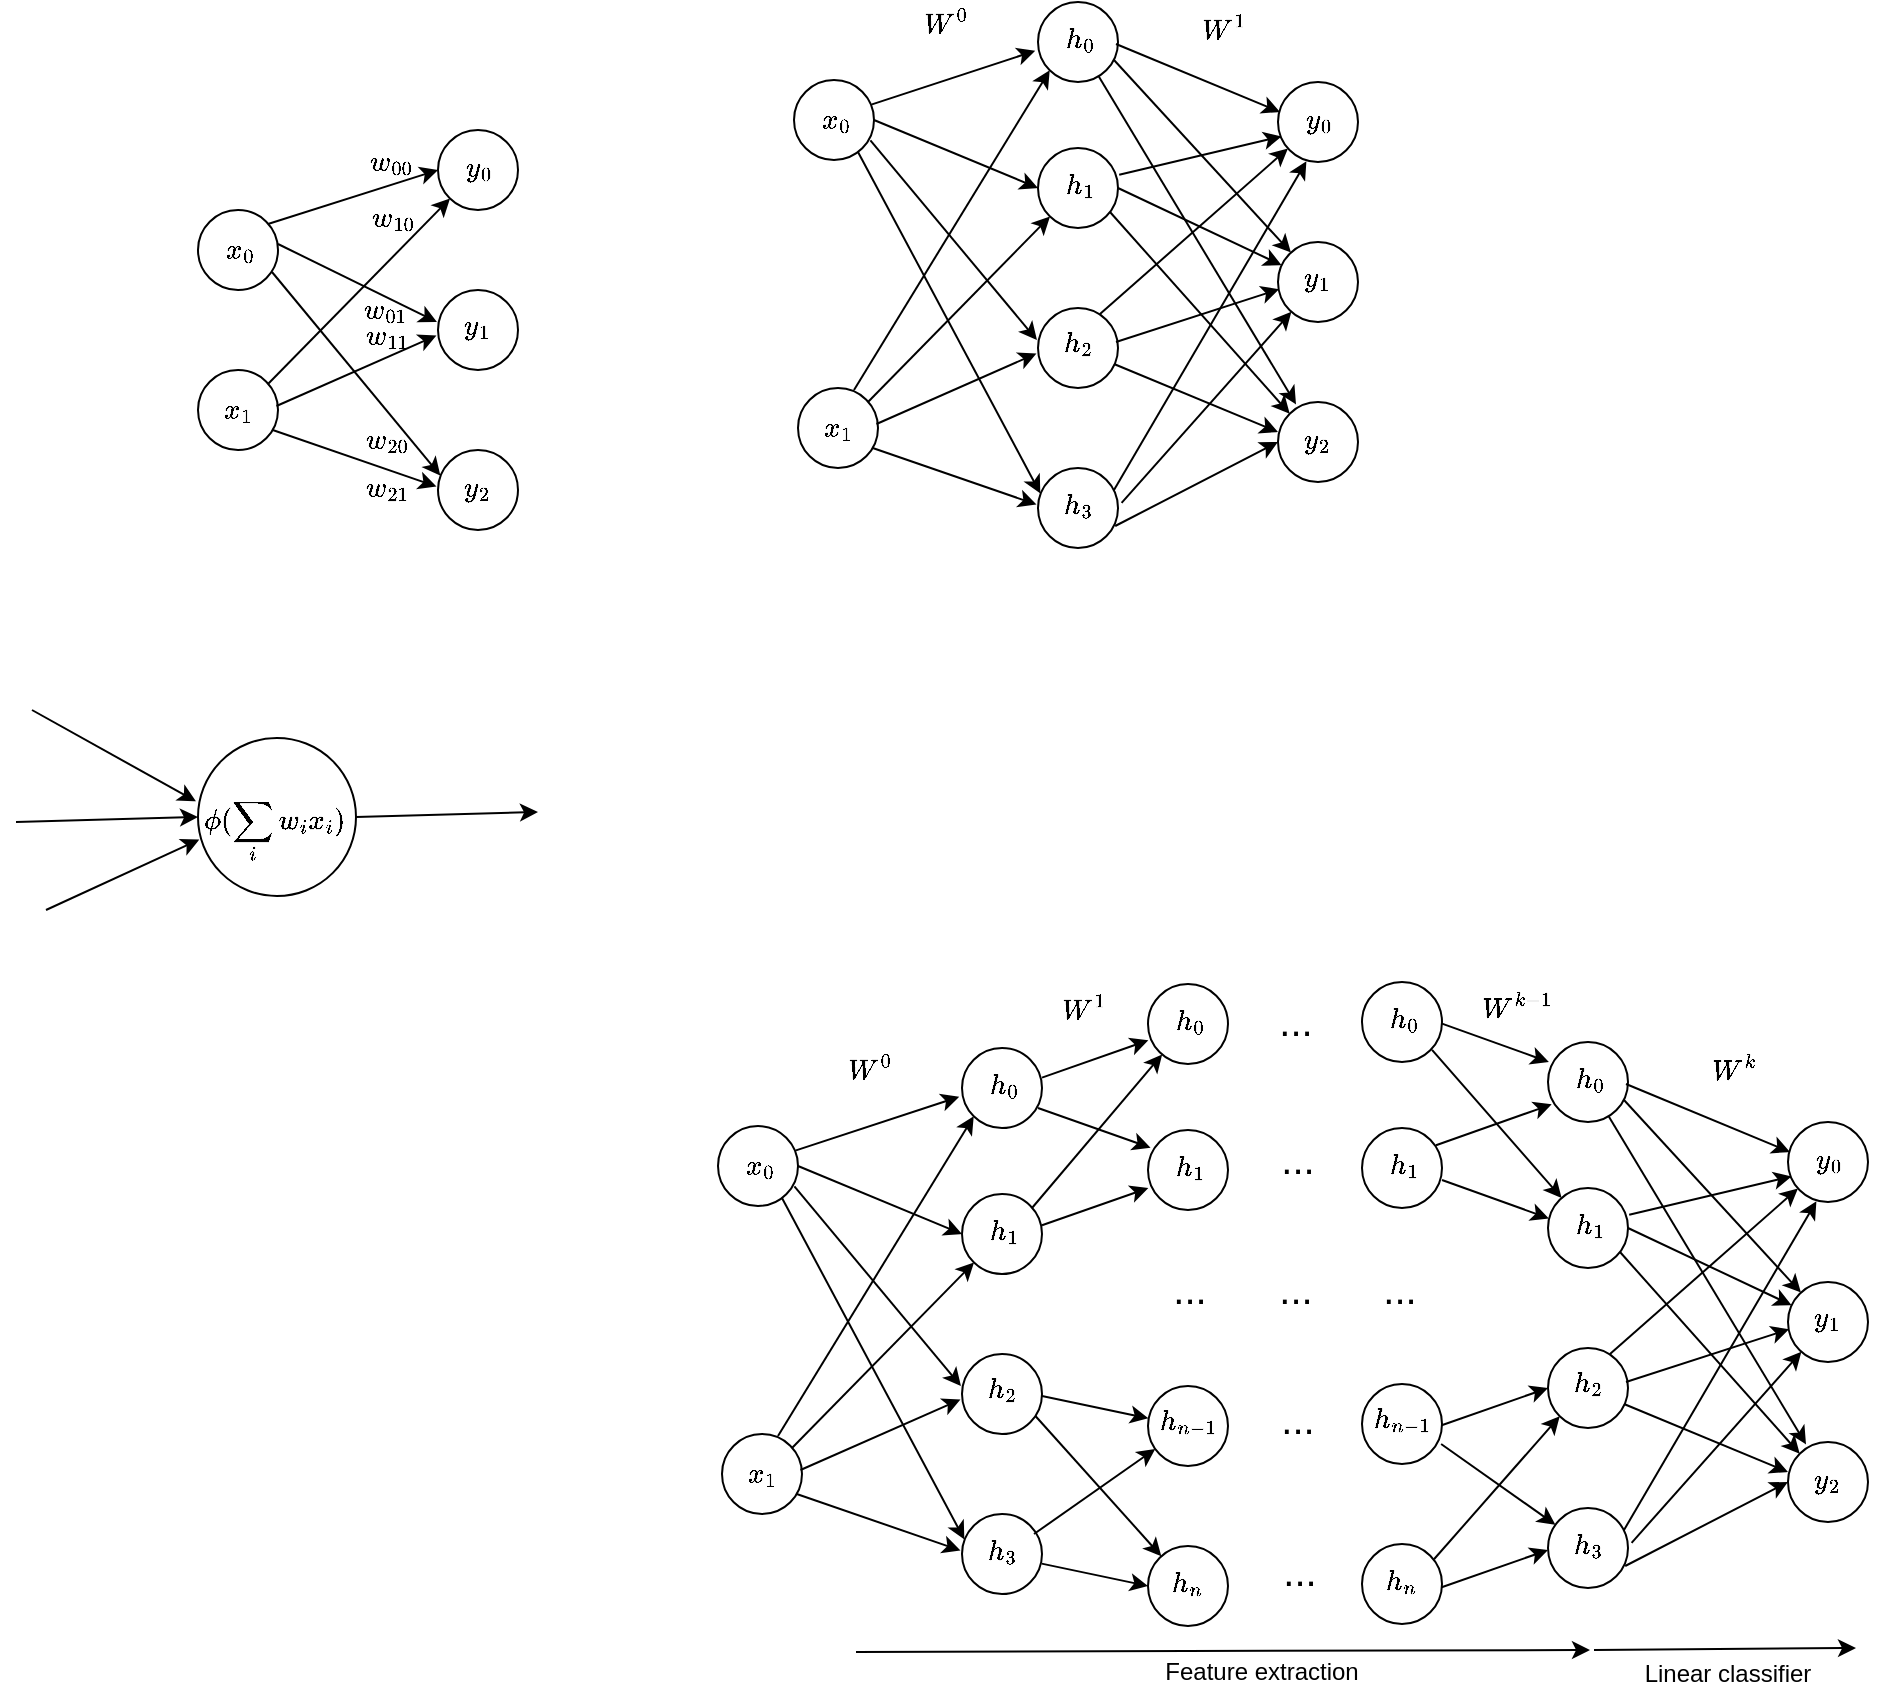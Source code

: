 <mxfile version="14.5.1" type="device"><diagram id="az4XiCcoXMeAiOpBHmAV" name="Page-1"><mxGraphModel dx="1178" dy="672" grid="1" gridSize="1" guides="1" tooltips="1" connect="1" arrows="1" fold="1" page="1" pageScale="1" pageWidth="1169" pageHeight="827" math="1" shadow="0"><root><mxCell id="0"/><mxCell id="1" parent="0"/><mxCell id="IQsFEQysTFk4wJhMb4tK-2" value="" style="ellipse;whiteSpace=wrap;html=1;aspect=fixed;fillColor=none;" vertex="1" parent="1"><mxGeometry x="280" y="320" width="40" height="40" as="geometry"/></mxCell><mxCell id="IQsFEQysTFk4wJhMb4tK-3" value="" style="ellipse;whiteSpace=wrap;html=1;aspect=fixed;fillColor=none;" vertex="1" parent="1"><mxGeometry x="280" y="240" width="40" height="40" as="geometry"/></mxCell><mxCell id="IQsFEQysTFk4wJhMb4tK-4" value="" style="ellipse;whiteSpace=wrap;html=1;aspect=fixed;fillColor=none;" vertex="1" parent="1"><mxGeometry x="400" y="280" width="40" height="40" as="geometry"/></mxCell><mxCell id="IQsFEQysTFk4wJhMb4tK-5" value="" style="ellipse;whiteSpace=wrap;html=1;aspect=fixed;fillColor=none;" vertex="1" parent="1"><mxGeometry x="400" y="200" width="40" height="40" as="geometry"/></mxCell><mxCell id="IQsFEQysTFk4wJhMb4tK-6" value="" style="ellipse;whiteSpace=wrap;html=1;aspect=fixed;fillColor=none;" vertex="1" parent="1"><mxGeometry x="400" y="360" width="40" height="40" as="geometry"/></mxCell><mxCell id="IQsFEQysTFk4wJhMb4tK-7" value="" style="endArrow=classic;html=1;" edge="1" parent="1" target="IQsFEQysTFk4wJhMb4tK-5"><mxGeometry x="315" y="327" width="50" height="50" as="geometry"><mxPoint x="315" y="327" as="sourcePoint"/><mxPoint x="365" y="277" as="targetPoint"/></mxGeometry></mxCell><mxCell id="IQsFEQysTFk4wJhMb4tK-8" value="" style="endArrow=classic;html=1;entryX=-0.019;entryY=0.568;entryDx=0;entryDy=0;entryPerimeter=0;exitX=0.981;exitY=0.45;exitDx=0;exitDy=0;exitPerimeter=0;" edge="1" parent="1" source="IQsFEQysTFk4wJhMb4tK-2" target="IQsFEQysTFk4wJhMb4tK-4"><mxGeometry x="315" y="327" width="50" height="50" as="geometry"><mxPoint x="321" y="338" as="sourcePoint"/><mxPoint x="370" y="286" as="targetPoint"/></mxGeometry></mxCell><mxCell id="IQsFEQysTFk4wJhMb4tK-10" value="" style="endArrow=classic;html=1;entryX=-0.019;entryY=0.457;entryDx=0;entryDy=0;entryPerimeter=0;" edge="1" parent="1" target="IQsFEQysTFk4wJhMb4tK-6"><mxGeometry x="315" y="327" width="50" height="50" as="geometry"><mxPoint x="317" y="349.84" as="sourcePoint"/><mxPoint x="395.68" y="316.0" as="targetPoint"/></mxGeometry></mxCell><mxCell id="IQsFEQysTFk4wJhMb4tK-16" value="" style="endArrow=classic;html=1;entryX=0.029;entryY=0.318;entryDx=0;entryDy=0;entryPerimeter=0;" edge="1" parent="1" target="IQsFEQysTFk4wJhMb4tK-6"><mxGeometry x="315" y="248.16" width="50" height="50" as="geometry"><mxPoint x="317" y="271.0" as="sourcePoint"/><mxPoint x="399" y="299.16" as="targetPoint"/></mxGeometry></mxCell><mxCell id="IQsFEQysTFk4wJhMb4tK-17" value="" style="endArrow=classic;html=1;entryX=-0.013;entryY=0.401;entryDx=0;entryDy=0;entryPerimeter=0;" edge="1" parent="1" target="IQsFEQysTFk4wJhMb4tK-4"><mxGeometry x="318" y="234.16" width="50" height="50" as="geometry"><mxPoint x="320" y="257.0" as="sourcePoint"/><mxPoint x="402" y="285.16" as="targetPoint"/></mxGeometry></mxCell><mxCell id="IQsFEQysTFk4wJhMb4tK-18" value="" style="endArrow=classic;html=1;entryX=0;entryY=0.5;entryDx=0;entryDy=0;" edge="1" parent="1" target="IQsFEQysTFk4wJhMb4tK-5"><mxGeometry x="313" y="224.16" width="50" height="50" as="geometry"><mxPoint x="315" y="247.0" as="sourcePoint"/><mxPoint x="397" y="275.16" as="targetPoint"/></mxGeometry></mxCell><mxCell id="IQsFEQysTFk4wJhMb4tK-22" value="$$w_{01}$$" style="text;html=1;strokeColor=none;fillColor=none;align=center;verticalAlign=middle;whiteSpace=wrap;rounded=0;" vertex="1" parent="1"><mxGeometry x="364" y="284" width="20" height="11" as="geometry"/></mxCell><mxCell id="IQsFEQysTFk4wJhMb4tK-23" value="$$w_{00}$$" style="text;html=1;strokeColor=none;fillColor=none;align=center;verticalAlign=middle;whiteSpace=wrap;rounded=0;" vertex="1" parent="1"><mxGeometry x="367" y="210" width="20" height="11" as="geometry"/></mxCell><mxCell id="IQsFEQysTFk4wJhMb4tK-24" value="$$w_{10}$$" style="text;html=1;strokeColor=none;fillColor=none;align=center;verticalAlign=middle;whiteSpace=wrap;rounded=0;" vertex="1" parent="1"><mxGeometry x="368" y="238" width="20" height="11" as="geometry"/></mxCell><mxCell id="IQsFEQysTFk4wJhMb4tK-25" value="$$w_{11}$$" style="text;html=1;strokeColor=none;fillColor=none;align=center;verticalAlign=middle;whiteSpace=wrap;rounded=0;" vertex="1" parent="1"><mxGeometry x="365" y="297" width="20" height="11" as="geometry"/></mxCell><mxCell id="IQsFEQysTFk4wJhMb4tK-26" value="$$w_{21}$$" style="text;html=1;strokeColor=none;fillColor=none;align=center;verticalAlign=middle;whiteSpace=wrap;rounded=0;" vertex="1" parent="1"><mxGeometry x="365" y="373" width="20" height="11" as="geometry"/></mxCell><mxCell id="IQsFEQysTFk4wJhMb4tK-27" value="$$w_{20}$$" style="text;html=1;strokeColor=none;fillColor=none;align=center;verticalAlign=middle;whiteSpace=wrap;rounded=0;" vertex="1" parent="1"><mxGeometry x="365" y="349" width="20" height="11" as="geometry"/></mxCell><mxCell id="IQsFEQysTFk4wJhMb4tK-28" value="$$x_{1}$$" style="text;html=1;strokeColor=none;fillColor=none;align=center;verticalAlign=middle;whiteSpace=wrap;rounded=0;" vertex="1" parent="1"><mxGeometry x="290" y="334.5" width="20" height="11" as="geometry"/></mxCell><mxCell id="IQsFEQysTFk4wJhMb4tK-29" value="$$x_{0}$$" style="text;html=1;strokeColor=none;fillColor=none;align=center;verticalAlign=middle;whiteSpace=wrap;rounded=0;" vertex="1" parent="1"><mxGeometry x="291" y="254.5" width="20" height="11" as="geometry"/></mxCell><mxCell id="IQsFEQysTFk4wJhMb4tK-30" value="$$y_{0}$$" style="text;html=1;strokeColor=none;fillColor=none;align=center;verticalAlign=middle;whiteSpace=wrap;rounded=0;" vertex="1" parent="1"><mxGeometry x="411" y="213" width="20" height="11" as="geometry"/></mxCell><mxCell id="IQsFEQysTFk4wJhMb4tK-31" value="$$y_{1}$$" style="text;html=1;strokeColor=none;fillColor=none;align=center;verticalAlign=middle;whiteSpace=wrap;rounded=0;" vertex="1" parent="1"><mxGeometry x="410" y="292" width="20" height="11" as="geometry"/></mxCell><mxCell id="IQsFEQysTFk4wJhMb4tK-32" value="$$y_{2}$$" style="text;html=1;strokeColor=none;fillColor=none;align=center;verticalAlign=middle;whiteSpace=wrap;rounded=0;" vertex="1" parent="1"><mxGeometry x="410" y="373" width="20" height="11" as="geometry"/></mxCell><mxCell id="IQsFEQysTFk4wJhMb4tK-33" value="" style="ellipse;whiteSpace=wrap;html=1;aspect=fixed;fillColor=none;" vertex="1" parent="1"><mxGeometry x="580" y="329" width="40" height="40" as="geometry"/></mxCell><mxCell id="IQsFEQysTFk4wJhMb4tK-34" value="" style="ellipse;whiteSpace=wrap;html=1;aspect=fixed;fillColor=none;" vertex="1" parent="1"><mxGeometry x="578" y="175" width="40" height="40" as="geometry"/></mxCell><mxCell id="IQsFEQysTFk4wJhMb4tK-35" value="" style="ellipse;whiteSpace=wrap;html=1;aspect=fixed;fillColor=none;" vertex="1" parent="1"><mxGeometry x="700" y="289" width="40" height="40" as="geometry"/></mxCell><mxCell id="IQsFEQysTFk4wJhMb4tK-36" value="" style="ellipse;whiteSpace=wrap;html=1;aspect=fixed;fillColor=none;" vertex="1" parent="1"><mxGeometry x="700" y="209" width="40" height="40" as="geometry"/></mxCell><mxCell id="IQsFEQysTFk4wJhMb4tK-37" value="" style="ellipse;whiteSpace=wrap;html=1;aspect=fixed;fillColor=none;" vertex="1" parent="1"><mxGeometry x="700" y="369" width="40" height="40" as="geometry"/></mxCell><mxCell id="IQsFEQysTFk4wJhMb4tK-38" value="" style="endArrow=classic;html=1;" edge="1" parent="1" target="IQsFEQysTFk4wJhMb4tK-36"><mxGeometry x="615" y="336" width="50" height="50" as="geometry"><mxPoint x="615" y="336" as="sourcePoint"/><mxPoint x="665" y="286" as="targetPoint"/></mxGeometry></mxCell><mxCell id="IQsFEQysTFk4wJhMb4tK-39" value="" style="endArrow=classic;html=1;entryX=-0.019;entryY=0.568;entryDx=0;entryDy=0;entryPerimeter=0;exitX=0.981;exitY=0.45;exitDx=0;exitDy=0;exitPerimeter=0;" edge="1" parent="1" source="IQsFEQysTFk4wJhMb4tK-33" target="IQsFEQysTFk4wJhMb4tK-35"><mxGeometry x="615" y="336" width="50" height="50" as="geometry"><mxPoint x="621" y="347" as="sourcePoint"/><mxPoint x="670" y="295" as="targetPoint"/></mxGeometry></mxCell><mxCell id="IQsFEQysTFk4wJhMb4tK-40" value="" style="endArrow=classic;html=1;entryX=-0.019;entryY=0.457;entryDx=0;entryDy=0;entryPerimeter=0;" edge="1" parent="1" target="IQsFEQysTFk4wJhMb4tK-37"><mxGeometry x="615" y="336" width="50" height="50" as="geometry"><mxPoint x="617" y="358.84" as="sourcePoint"/><mxPoint x="695.68" y="325.0" as="targetPoint"/></mxGeometry></mxCell><mxCell id="IQsFEQysTFk4wJhMb4tK-41" value="" style="endArrow=classic;html=1;entryX=0.029;entryY=0.318;entryDx=0;entryDy=0;entryPerimeter=0;exitX=0.8;exitY=0.9;exitDx=0;exitDy=0;exitPerimeter=0;" edge="1" parent="1" target="IQsFEQysTFk4wJhMb4tK-37" source="IQsFEQysTFk4wJhMb4tK-34"><mxGeometry x="615" y="257.16" width="50" height="50" as="geometry"><mxPoint x="617" y="280.0" as="sourcePoint"/><mxPoint x="699" y="308.16" as="targetPoint"/></mxGeometry></mxCell><mxCell id="IQsFEQysTFk4wJhMb4tK-42" value="" style="endArrow=classic;html=1;entryX=-0.013;entryY=0.401;entryDx=0;entryDy=0;entryPerimeter=0;exitX=0.955;exitY=0.755;exitDx=0;exitDy=0;exitPerimeter=0;" edge="1" parent="1" target="IQsFEQysTFk4wJhMb4tK-35" source="IQsFEQysTFk4wJhMb4tK-34"><mxGeometry x="618" y="243.16" width="50" height="50" as="geometry"><mxPoint x="620" y="266.0" as="sourcePoint"/><mxPoint x="702" y="294.16" as="targetPoint"/></mxGeometry></mxCell><mxCell id="IQsFEQysTFk4wJhMb4tK-43" value="" style="endArrow=classic;html=1;entryX=0;entryY=0.5;entryDx=0;entryDy=0;exitX=1;exitY=0.5;exitDx=0;exitDy=0;" edge="1" parent="1" target="IQsFEQysTFk4wJhMb4tK-36" source="IQsFEQysTFk4wJhMb4tK-34"><mxGeometry x="613" y="233.16" width="50" height="50" as="geometry"><mxPoint x="615" y="256.0" as="sourcePoint"/><mxPoint x="697" y="284.16" as="targetPoint"/></mxGeometry></mxCell><mxCell id="IQsFEQysTFk4wJhMb4tK-50" value="$$x_{1}$$" style="text;html=1;strokeColor=none;fillColor=none;align=center;verticalAlign=middle;whiteSpace=wrap;rounded=0;" vertex="1" parent="1"><mxGeometry x="590" y="343.5" width="20" height="11" as="geometry"/></mxCell><mxCell id="IQsFEQysTFk4wJhMb4tK-51" value="$$x_{0}$$" style="text;html=1;strokeColor=none;fillColor=none;align=center;verticalAlign=middle;whiteSpace=wrap;rounded=0;" vertex="1" parent="1"><mxGeometry x="589" y="189.5" width="20" height="11" as="geometry"/></mxCell><mxCell id="IQsFEQysTFk4wJhMb4tK-52" value="$$h_{1}$$" style="text;html=1;strokeColor=none;fillColor=none;align=center;verticalAlign=middle;whiteSpace=wrap;rounded=0;" vertex="1" parent="1"><mxGeometry x="711" y="222" width="20" height="11" as="geometry"/></mxCell><mxCell id="IQsFEQysTFk4wJhMb4tK-53" value="$$h_{2}$$" style="text;html=1;strokeColor=none;fillColor=none;align=center;verticalAlign=middle;whiteSpace=wrap;rounded=0;" vertex="1" parent="1"><mxGeometry x="710" y="301" width="20" height="11" as="geometry"/></mxCell><mxCell id="IQsFEQysTFk4wJhMb4tK-54" value="$$h_{3}$$" style="text;html=1;strokeColor=none;fillColor=none;align=center;verticalAlign=middle;whiteSpace=wrap;rounded=0;" vertex="1" parent="1"><mxGeometry x="710" y="382" width="20" height="11" as="geometry"/></mxCell><mxCell id="IQsFEQysTFk4wJhMb4tK-55" value="" style="ellipse;whiteSpace=wrap;html=1;aspect=fixed;fillColor=none;" vertex="1" parent="1"><mxGeometry x="820" y="256" width="40" height="40" as="geometry"/></mxCell><mxCell id="IQsFEQysTFk4wJhMb4tK-56" value="" style="ellipse;whiteSpace=wrap;html=1;aspect=fixed;fillColor=none;" vertex="1" parent="1"><mxGeometry x="820" y="176" width="40" height="40" as="geometry"/></mxCell><mxCell id="IQsFEQysTFk4wJhMb4tK-57" value="" style="ellipse;whiteSpace=wrap;html=1;aspect=fixed;fillColor=none;" vertex="1" parent="1"><mxGeometry x="820" y="336" width="40" height="40" as="geometry"/></mxCell><mxCell id="IQsFEQysTFk4wJhMb4tK-58" value="$$y_{0}$$" style="text;html=1;strokeColor=none;fillColor=none;align=center;verticalAlign=middle;whiteSpace=wrap;rounded=0;" vertex="1" parent="1"><mxGeometry x="831" y="189" width="20" height="11" as="geometry"/></mxCell><mxCell id="IQsFEQysTFk4wJhMb4tK-59" value="$$y_{1}$$" style="text;html=1;strokeColor=none;fillColor=none;align=center;verticalAlign=middle;whiteSpace=wrap;rounded=0;" vertex="1" parent="1"><mxGeometry x="830" y="268" width="20" height="11" as="geometry"/></mxCell><mxCell id="IQsFEQysTFk4wJhMb4tK-60" value="$$y_{2}$$" style="text;html=1;strokeColor=none;fillColor=none;align=center;verticalAlign=middle;whiteSpace=wrap;rounded=0;" vertex="1" parent="1"><mxGeometry x="830" y="349" width="20" height="11" as="geometry"/></mxCell><mxCell id="IQsFEQysTFk4wJhMb4tK-61" value="" style="ellipse;whiteSpace=wrap;html=1;aspect=fixed;fillColor=none;" vertex="1" parent="1"><mxGeometry x="700" y="136" width="40" height="40" as="geometry"/></mxCell><mxCell id="IQsFEQysTFk4wJhMb4tK-62" value="$$h_{0}$$" style="text;html=1;strokeColor=none;fillColor=none;align=center;verticalAlign=middle;whiteSpace=wrap;rounded=0;" vertex="1" parent="1"><mxGeometry x="711" y="149" width="20" height="11" as="geometry"/></mxCell><mxCell id="IQsFEQysTFk4wJhMb4tK-63" value="" style="endArrow=classic;html=1;entryX=-0.035;entryY=0.61;entryDx=0;entryDy=0;exitX=0.975;exitY=0.305;exitDx=0;exitDy=0;entryPerimeter=0;exitPerimeter=0;" edge="1" parent="1" source="IQsFEQysTFk4wJhMb4tK-34" target="IQsFEQysTFk4wJhMb4tK-61"><mxGeometry x="614" y="234.16" width="50" height="50" as="geometry"><mxPoint x="619" y="196" as="sourcePoint"/><mxPoint x="701" y="230" as="targetPoint"/></mxGeometry></mxCell><mxCell id="IQsFEQysTFk4wJhMb4tK-64" value="" style="endArrow=classic;html=1;entryX=0;entryY=0.5;entryDx=0;entryDy=0;exitX=1;exitY=0.5;exitDx=0;exitDy=0;" edge="1" parent="1"><mxGeometry x="734" y="195.16" width="50" height="50" as="geometry"><mxPoint x="739" y="157" as="sourcePoint"/><mxPoint x="821" y="191" as="targetPoint"/></mxGeometry></mxCell><mxCell id="IQsFEQysTFk4wJhMb4tK-65" value="" style="endArrow=classic;html=1;entryX=0.045;entryY=0.68;entryDx=0;entryDy=0;exitX=1.015;exitY=0.335;exitDx=0;exitDy=0;entryPerimeter=0;exitPerimeter=0;" edge="1" parent="1" source="IQsFEQysTFk4wJhMb4tK-36" target="IQsFEQysTFk4wJhMb4tK-56"><mxGeometry x="735" y="272.16" width="50" height="50" as="geometry"><mxPoint x="740" y="234" as="sourcePoint"/><mxPoint x="822" y="268" as="targetPoint"/></mxGeometry></mxCell><mxCell id="IQsFEQysTFk4wJhMb4tK-66" value="" style="endArrow=classic;html=1;exitX=1;exitY=0.5;exitDx=0;exitDy=0;entryX=0.045;entryY=0.29;entryDx=0;entryDy=0;entryPerimeter=0;" edge="1" parent="1" source="IQsFEQysTFk4wJhMb4tK-36" target="IQsFEQysTFk4wJhMb4tK-55"><mxGeometry x="735" y="345.16" width="50" height="50" as="geometry"><mxPoint x="741" y="260" as="sourcePoint"/><mxPoint x="822" y="341" as="targetPoint"/></mxGeometry></mxCell><mxCell id="IQsFEQysTFk4wJhMb4tK-67" value="" style="endArrow=classic;html=1;entryX=0.355;entryY=0.99;entryDx=0;entryDy=0;exitX=1;exitY=0.5;exitDx=0;exitDy=0;entryPerimeter=0;" edge="1" parent="1" target="IQsFEQysTFk4wJhMb4tK-56"><mxGeometry x="733" y="418.16" width="50" height="50" as="geometry"><mxPoint x="738" y="380" as="sourcePoint"/><mxPoint x="820" y="414" as="targetPoint"/></mxGeometry></mxCell><mxCell id="IQsFEQysTFk4wJhMb4tK-68" value="" style="endArrow=classic;html=1;exitX=1;exitY=0.5;exitDx=0;exitDy=0;" edge="1" parent="1" target="IQsFEQysTFk4wJhMb4tK-55"><mxGeometry x="733" y="203.16" width="50" height="50" as="geometry"><mxPoint x="738" y="165" as="sourcePoint"/><mxPoint x="820" y="199" as="targetPoint"/></mxGeometry></mxCell><mxCell id="IQsFEQysTFk4wJhMb4tK-70" value="" style="endArrow=classic;html=1;entryX=0.225;entryY=0.03;entryDx=0;entryDy=0;entryPerimeter=0;" edge="1" parent="1" source="IQsFEQysTFk4wJhMb4tK-61" target="IQsFEQysTFk4wJhMb4tK-57"><mxGeometry x="734" y="272.16" width="50" height="50" as="geometry"><mxPoint x="739" y="234" as="sourcePoint"/><mxPoint x="821" y="268" as="targetPoint"/></mxGeometry></mxCell><mxCell id="IQsFEQysTFk4wJhMb4tK-71" value="" style="endArrow=classic;html=1;exitX=1.045;exitY=0.435;exitDx=0;exitDy=0;exitPerimeter=0;" edge="1" parent="1" source="IQsFEQysTFk4wJhMb4tK-37" target="IQsFEQysTFk4wJhMb4tK-55"><mxGeometry x="734" y="344.16" width="50" height="50" as="geometry"><mxPoint x="737" y="378" as="sourcePoint"/><mxPoint x="821" y="340" as="targetPoint"/></mxGeometry></mxCell><mxCell id="IQsFEQysTFk4wJhMb4tK-72" value="" style="endArrow=classic;html=1;entryX=0;entryY=0.5;entryDx=0;entryDy=0;exitX=0.965;exitY=0.725;exitDx=0;exitDy=0;exitPerimeter=0;" edge="1" parent="1" source="IQsFEQysTFk4wJhMb4tK-37" target="IQsFEQysTFk4wJhMb4tK-57"><mxGeometry x="734" y="418.16" width="50" height="50" as="geometry"><mxPoint x="739" y="380" as="sourcePoint"/><mxPoint x="821" y="414" as="targetPoint"/></mxGeometry></mxCell><mxCell id="IQsFEQysTFk4wJhMb4tK-73" value="" style="endArrow=classic;html=1;entryX=0;entryY=1;entryDx=0;entryDy=0;exitX=1;exitY=0.5;exitDx=0;exitDy=0;" edge="1" parent="1" target="IQsFEQysTFk4wJhMb4tK-61"><mxGeometry x="603" y="368.16" width="50" height="50" as="geometry"><mxPoint x="608" y="330" as="sourcePoint"/><mxPoint x="690" y="364" as="targetPoint"/></mxGeometry></mxCell><mxCell id="IQsFEQysTFk4wJhMb4tK-74" value="" style="endArrow=classic;html=1;entryX=0;entryY=0.5;entryDx=0;entryDy=0;exitX=1;exitY=0.5;exitDx=0;exitDy=0;" edge="1" parent="1"><mxGeometry x="733" y="355.16" width="50" height="50" as="geometry"><mxPoint x="738" y="317" as="sourcePoint"/><mxPoint x="820" y="351" as="targetPoint"/></mxGeometry></mxCell><mxCell id="IQsFEQysTFk4wJhMb4tK-75" value="" style="endArrow=classic;html=1;entryX=0.015;entryY=0.59;entryDx=0;entryDy=0;exitX=1;exitY=0.5;exitDx=0;exitDy=0;entryPerimeter=0;" edge="1" parent="1" target="IQsFEQysTFk4wJhMb4tK-55"><mxGeometry x="734" y="344.16" width="50" height="50" as="geometry"><mxPoint x="739" y="306" as="sourcePoint"/><mxPoint x="821" y="340" as="targetPoint"/></mxGeometry></mxCell><mxCell id="IQsFEQysTFk4wJhMb4tK-76" value="" style="endArrow=classic;html=1;exitX=1;exitY=0.5;exitDx=0;exitDy=0;" edge="1" parent="1" target="IQsFEQysTFk4wJhMb4tK-56"><mxGeometry x="726" y="330.16" width="50" height="50" as="geometry"><mxPoint x="731" y="292" as="sourcePoint"/><mxPoint x="813" y="326" as="targetPoint"/></mxGeometry></mxCell><mxCell id="IQsFEQysTFk4wJhMb4tK-77" value="" style="endArrow=classic;html=1;entryX=0;entryY=0;entryDx=0;entryDy=0;exitX=1;exitY=0.5;exitDx=0;exitDy=0;" edge="1" parent="1" target="IQsFEQysTFk4wJhMb4tK-57"><mxGeometry x="731" y="279.16" width="50" height="50" as="geometry"><mxPoint x="736" y="241" as="sourcePoint"/><mxPoint x="818" y="275" as="targetPoint"/></mxGeometry></mxCell><mxCell id="IQsFEQysTFk4wJhMb4tK-79" value="$$W^{0}$$" style="text;html=1;strokeColor=none;fillColor=none;align=center;verticalAlign=middle;whiteSpace=wrap;rounded=0;" vertex="1" parent="1"><mxGeometry x="644" y="141" width="20" height="11" as="geometry"/></mxCell><mxCell id="IQsFEQysTFk4wJhMb4tK-80" value="$$W^{1}$$" style="text;html=1;strokeColor=none;fillColor=none;align=center;verticalAlign=middle;whiteSpace=wrap;rounded=0;" vertex="1" parent="1"><mxGeometry x="783" y="144" width="20" height="11" as="geometry"/></mxCell><mxCell id="IQsFEQysTFk4wJhMb4tK-83" value="" style="ellipse;whiteSpace=wrap;html=1;aspect=fixed;fillColor=none;" vertex="1" parent="1"><mxGeometry x="280" y="504" width="79" height="79" as="geometry"/></mxCell><mxCell id="IQsFEQysTFk4wJhMb4tK-90" value="" style="endArrow=classic;html=1;entryX=-0.013;entryY=0.401;entryDx=0;entryDy=0;entryPerimeter=0;" edge="1" parent="1" target="IQsFEQysTFk4wJhMb4tK-83"><mxGeometry x="198" y="497.16" width="50" height="50" as="geometry"><mxPoint x="197" y="490" as="sourcePoint"/><mxPoint x="282" y="548.16" as="targetPoint"/></mxGeometry></mxCell><mxCell id="IQsFEQysTFk4wJhMb4tK-101" value="$$\phi(\sum_{i}w_ix_i)$$" style="text;html=1;strokeColor=none;fillColor=none;align=center;verticalAlign=middle;whiteSpace=wrap;rounded=0;" vertex="1" parent="1"><mxGeometry x="308" y="545" width="20" height="11" as="geometry"/></mxCell><mxCell id="IQsFEQysTFk4wJhMb4tK-103" value="" style="endArrow=classic;html=1;entryX=0;entryY=0.5;entryDx=0;entryDy=0;" edge="1" parent="1" target="IQsFEQysTFk4wJhMb4tK-83"><mxGeometry x="195" y="506.16" width="50" height="50" as="geometry"><mxPoint x="189" y="546" as="sourcePoint"/><mxPoint x="276.48" y="568.04" as="targetPoint"/></mxGeometry></mxCell><mxCell id="IQsFEQysTFk4wJhMb4tK-104" value="" style="endArrow=classic;html=1;entryX=0.008;entryY=0.643;entryDx=0;entryDy=0;entryPerimeter=0;" edge="1" parent="1" target="IQsFEQysTFk4wJhMb4tK-83"><mxGeometry x="200" y="550.16" width="50" height="50" as="geometry"><mxPoint x="204" y="590" as="sourcePoint"/><mxPoint x="281.48" y="612.04" as="targetPoint"/></mxGeometry></mxCell><mxCell id="IQsFEQysTFk4wJhMb4tK-105" value="" style="endArrow=classic;html=1;entryX=0;entryY=0.5;entryDx=0;entryDy=0;" edge="1" parent="1"><mxGeometry x="365" y="503.66" width="50" height="50" as="geometry"><mxPoint x="359" y="543.5" as="sourcePoint"/><mxPoint x="450.0" y="541" as="targetPoint"/></mxGeometry></mxCell><mxCell id="IQsFEQysTFk4wJhMb4tK-108" value="" style="ellipse;whiteSpace=wrap;html=1;aspect=fixed;fillColor=none;" vertex="1" parent="1"><mxGeometry x="955" y="809" width="40" height="40" as="geometry"/></mxCell><mxCell id="IQsFEQysTFk4wJhMb4tK-109" value="" style="ellipse;whiteSpace=wrap;html=1;aspect=fixed;fillColor=none;" vertex="1" parent="1"><mxGeometry x="955" y="729" width="40" height="40" as="geometry"/></mxCell><mxCell id="IQsFEQysTFk4wJhMb4tK-110" value="" style="ellipse;whiteSpace=wrap;html=1;aspect=fixed;fillColor=none;" vertex="1" parent="1"><mxGeometry x="955" y="889" width="40" height="40" as="geometry"/></mxCell><mxCell id="IQsFEQysTFk4wJhMb4tK-119" value="$$h_{1}$$" style="text;html=1;strokeColor=none;fillColor=none;align=center;verticalAlign=middle;whiteSpace=wrap;rounded=0;" vertex="1" parent="1"><mxGeometry x="966" y="742" width="20" height="11" as="geometry"/></mxCell><mxCell id="IQsFEQysTFk4wJhMb4tK-120" value="$$h_{2}$$" style="text;html=1;strokeColor=none;fillColor=none;align=center;verticalAlign=middle;whiteSpace=wrap;rounded=0;" vertex="1" parent="1"><mxGeometry x="965" y="821" width="20" height="11" as="geometry"/></mxCell><mxCell id="IQsFEQysTFk4wJhMb4tK-121" value="$$h_{3}$$" style="text;html=1;strokeColor=none;fillColor=none;align=center;verticalAlign=middle;whiteSpace=wrap;rounded=0;" vertex="1" parent="1"><mxGeometry x="965" y="902" width="20" height="11" as="geometry"/></mxCell><mxCell id="IQsFEQysTFk4wJhMb4tK-122" value="" style="ellipse;whiteSpace=wrap;html=1;aspect=fixed;fillColor=none;" vertex="1" parent="1"><mxGeometry x="1075" y="776" width="40" height="40" as="geometry"/></mxCell><mxCell id="IQsFEQysTFk4wJhMb4tK-123" value="" style="ellipse;whiteSpace=wrap;html=1;aspect=fixed;fillColor=none;" vertex="1" parent="1"><mxGeometry x="1075" y="696" width="40" height="40" as="geometry"/></mxCell><mxCell id="IQsFEQysTFk4wJhMb4tK-124" value="" style="ellipse;whiteSpace=wrap;html=1;aspect=fixed;fillColor=none;" vertex="1" parent="1"><mxGeometry x="1075" y="856" width="40" height="40" as="geometry"/></mxCell><mxCell id="IQsFEQysTFk4wJhMb4tK-125" value="$$y_{0}$$" style="text;html=1;strokeColor=none;fillColor=none;align=center;verticalAlign=middle;whiteSpace=wrap;rounded=0;" vertex="1" parent="1"><mxGeometry x="1086" y="709" width="20" height="11" as="geometry"/></mxCell><mxCell id="IQsFEQysTFk4wJhMb4tK-126" value="$$y_{1}$$" style="text;html=1;strokeColor=none;fillColor=none;align=center;verticalAlign=middle;whiteSpace=wrap;rounded=0;" vertex="1" parent="1"><mxGeometry x="1085" y="788" width="20" height="11" as="geometry"/></mxCell><mxCell id="IQsFEQysTFk4wJhMb4tK-127" value="$$y_{2}$$" style="text;html=1;strokeColor=none;fillColor=none;align=center;verticalAlign=middle;whiteSpace=wrap;rounded=0;" vertex="1" parent="1"><mxGeometry x="1085" y="869" width="20" height="11" as="geometry"/></mxCell><mxCell id="IQsFEQysTFk4wJhMb4tK-128" value="" style="ellipse;whiteSpace=wrap;html=1;aspect=fixed;fillColor=none;" vertex="1" parent="1"><mxGeometry x="955" y="656" width="40" height="40" as="geometry"/></mxCell><mxCell id="IQsFEQysTFk4wJhMb4tK-129" value="$$h_{0}$$" style="text;html=1;strokeColor=none;fillColor=none;align=center;verticalAlign=middle;whiteSpace=wrap;rounded=0;" vertex="1" parent="1"><mxGeometry x="966" y="669" width="20" height="11" as="geometry"/></mxCell><mxCell id="IQsFEQysTFk4wJhMb4tK-131" value="" style="endArrow=classic;html=1;entryX=0;entryY=0.5;entryDx=0;entryDy=0;exitX=1;exitY=0.5;exitDx=0;exitDy=0;" edge="1" parent="1"><mxGeometry x="989" y="715.16" width="50" height="50" as="geometry"><mxPoint x="994" y="677" as="sourcePoint"/><mxPoint x="1076" y="711" as="targetPoint"/></mxGeometry></mxCell><mxCell id="IQsFEQysTFk4wJhMb4tK-132" value="" style="endArrow=classic;html=1;entryX=0.045;entryY=0.68;entryDx=0;entryDy=0;exitX=1.015;exitY=0.335;exitDx=0;exitDy=0;entryPerimeter=0;exitPerimeter=0;" edge="1" parent="1" source="IQsFEQysTFk4wJhMb4tK-109" target="IQsFEQysTFk4wJhMb4tK-123"><mxGeometry x="990" y="792.16" width="50" height="50" as="geometry"><mxPoint x="995" y="754" as="sourcePoint"/><mxPoint x="1077" y="788" as="targetPoint"/></mxGeometry></mxCell><mxCell id="IQsFEQysTFk4wJhMb4tK-133" value="" style="endArrow=classic;html=1;exitX=1;exitY=0.5;exitDx=0;exitDy=0;entryX=0.045;entryY=0.29;entryDx=0;entryDy=0;entryPerimeter=0;" edge="1" parent="1" source="IQsFEQysTFk4wJhMb4tK-109" target="IQsFEQysTFk4wJhMb4tK-122"><mxGeometry x="990" y="865.16" width="50" height="50" as="geometry"><mxPoint x="996" y="780" as="sourcePoint"/><mxPoint x="1077" y="861" as="targetPoint"/></mxGeometry></mxCell><mxCell id="IQsFEQysTFk4wJhMb4tK-134" value="" style="endArrow=classic;html=1;entryX=0.355;entryY=0.99;entryDx=0;entryDy=0;exitX=1;exitY=0.5;exitDx=0;exitDy=0;entryPerimeter=0;" edge="1" parent="1" target="IQsFEQysTFk4wJhMb4tK-123"><mxGeometry x="988" y="938.16" width="50" height="50" as="geometry"><mxPoint x="993" y="900" as="sourcePoint"/><mxPoint x="1075" y="934" as="targetPoint"/></mxGeometry></mxCell><mxCell id="IQsFEQysTFk4wJhMb4tK-135" value="" style="endArrow=classic;html=1;exitX=1;exitY=0.5;exitDx=0;exitDy=0;" edge="1" parent="1" target="IQsFEQysTFk4wJhMb4tK-122"><mxGeometry x="988" y="723.16" width="50" height="50" as="geometry"><mxPoint x="993" y="685" as="sourcePoint"/><mxPoint x="1075" y="719" as="targetPoint"/></mxGeometry></mxCell><mxCell id="IQsFEQysTFk4wJhMb4tK-136" value="" style="endArrow=classic;html=1;entryX=0.225;entryY=0.03;entryDx=0;entryDy=0;entryPerimeter=0;" edge="1" parent="1" source="IQsFEQysTFk4wJhMb4tK-128" target="IQsFEQysTFk4wJhMb4tK-124"><mxGeometry x="989" y="792.16" width="50" height="50" as="geometry"><mxPoint x="994" y="754" as="sourcePoint"/><mxPoint x="1076" y="788" as="targetPoint"/></mxGeometry></mxCell><mxCell id="IQsFEQysTFk4wJhMb4tK-137" value="" style="endArrow=classic;html=1;exitX=1.045;exitY=0.435;exitDx=0;exitDy=0;exitPerimeter=0;" edge="1" parent="1" source="IQsFEQysTFk4wJhMb4tK-110" target="IQsFEQysTFk4wJhMb4tK-122"><mxGeometry x="989" y="864.16" width="50" height="50" as="geometry"><mxPoint x="992" y="898" as="sourcePoint"/><mxPoint x="1076" y="860" as="targetPoint"/></mxGeometry></mxCell><mxCell id="IQsFEQysTFk4wJhMb4tK-138" value="" style="endArrow=classic;html=1;entryX=0;entryY=0.5;entryDx=0;entryDy=0;exitX=0.965;exitY=0.725;exitDx=0;exitDy=0;exitPerimeter=0;" edge="1" parent="1" source="IQsFEQysTFk4wJhMb4tK-110" target="IQsFEQysTFk4wJhMb4tK-124"><mxGeometry x="989" y="938.16" width="50" height="50" as="geometry"><mxPoint x="994" y="900" as="sourcePoint"/><mxPoint x="1076" y="934" as="targetPoint"/></mxGeometry></mxCell><mxCell id="IQsFEQysTFk4wJhMb4tK-140" value="" style="endArrow=classic;html=1;entryX=0;entryY=0.5;entryDx=0;entryDy=0;exitX=1;exitY=0.5;exitDx=0;exitDy=0;" edge="1" parent="1"><mxGeometry x="988" y="875.16" width="50" height="50" as="geometry"><mxPoint x="993" y="837" as="sourcePoint"/><mxPoint x="1075" y="871" as="targetPoint"/></mxGeometry></mxCell><mxCell id="IQsFEQysTFk4wJhMb4tK-141" value="" style="endArrow=classic;html=1;entryX=0.015;entryY=0.59;entryDx=0;entryDy=0;exitX=1;exitY=0.5;exitDx=0;exitDy=0;entryPerimeter=0;" edge="1" parent="1" target="IQsFEQysTFk4wJhMb4tK-122"><mxGeometry x="989" y="864.16" width="50" height="50" as="geometry"><mxPoint x="994" y="826" as="sourcePoint"/><mxPoint x="1076" y="860" as="targetPoint"/></mxGeometry></mxCell><mxCell id="IQsFEQysTFk4wJhMb4tK-142" value="" style="endArrow=classic;html=1;exitX=1;exitY=0.5;exitDx=0;exitDy=0;" edge="1" parent="1" target="IQsFEQysTFk4wJhMb4tK-123"><mxGeometry x="981" y="850.16" width="50" height="50" as="geometry"><mxPoint x="986" y="812" as="sourcePoint"/><mxPoint x="1068" y="846" as="targetPoint"/></mxGeometry></mxCell><mxCell id="IQsFEQysTFk4wJhMb4tK-143" value="" style="endArrow=classic;html=1;entryX=0;entryY=0;entryDx=0;entryDy=0;exitX=1;exitY=0.5;exitDx=0;exitDy=0;" edge="1" parent="1" target="IQsFEQysTFk4wJhMb4tK-124"><mxGeometry x="986" y="799.16" width="50" height="50" as="geometry"><mxPoint x="991" y="761" as="sourcePoint"/><mxPoint x="1073" y="795" as="targetPoint"/></mxGeometry></mxCell><mxCell id="IQsFEQysTFk4wJhMb4tK-145" value="$$W^{k}$$" style="text;html=1;strokeColor=none;fillColor=none;align=center;verticalAlign=middle;whiteSpace=wrap;rounded=0;" vertex="1" parent="1"><mxGeometry x="1038" y="664" width="20" height="11" as="geometry"/></mxCell><mxCell id="IQsFEQysTFk4wJhMb4tK-146" value="" style="ellipse;whiteSpace=wrap;html=1;aspect=fixed;fillColor=none;" vertex="1" parent="1"><mxGeometry x="542" y="852" width="40" height="40" as="geometry"/></mxCell><mxCell id="IQsFEQysTFk4wJhMb4tK-147" value="" style="ellipse;whiteSpace=wrap;html=1;aspect=fixed;fillColor=none;" vertex="1" parent="1"><mxGeometry x="540" y="698" width="40" height="40" as="geometry"/></mxCell><mxCell id="IQsFEQysTFk4wJhMb4tK-148" value="" style="ellipse;whiteSpace=wrap;html=1;aspect=fixed;fillColor=none;" vertex="1" parent="1"><mxGeometry x="662" y="812" width="40" height="40" as="geometry"/></mxCell><mxCell id="IQsFEQysTFk4wJhMb4tK-149" value="" style="ellipse;whiteSpace=wrap;html=1;aspect=fixed;fillColor=none;" vertex="1" parent="1"><mxGeometry x="662" y="732" width="40" height="40" as="geometry"/></mxCell><mxCell id="IQsFEQysTFk4wJhMb4tK-150" value="" style="ellipse;whiteSpace=wrap;html=1;aspect=fixed;fillColor=none;" vertex="1" parent="1"><mxGeometry x="662" y="892" width="40" height="40" as="geometry"/></mxCell><mxCell id="IQsFEQysTFk4wJhMb4tK-151" value="" style="endArrow=classic;html=1;" edge="1" parent="1" target="IQsFEQysTFk4wJhMb4tK-149"><mxGeometry x="577" y="859" width="50" height="50" as="geometry"><mxPoint x="577" y="859" as="sourcePoint"/><mxPoint x="627" y="809" as="targetPoint"/></mxGeometry></mxCell><mxCell id="IQsFEQysTFk4wJhMb4tK-152" value="" style="endArrow=classic;html=1;entryX=-0.019;entryY=0.568;entryDx=0;entryDy=0;entryPerimeter=0;exitX=0.981;exitY=0.45;exitDx=0;exitDy=0;exitPerimeter=0;" edge="1" parent="1" source="IQsFEQysTFk4wJhMb4tK-146" target="IQsFEQysTFk4wJhMb4tK-148"><mxGeometry x="577" y="859" width="50" height="50" as="geometry"><mxPoint x="583" y="870" as="sourcePoint"/><mxPoint x="632" y="818" as="targetPoint"/></mxGeometry></mxCell><mxCell id="IQsFEQysTFk4wJhMb4tK-153" value="" style="endArrow=classic;html=1;entryX=-0.019;entryY=0.457;entryDx=0;entryDy=0;entryPerimeter=0;" edge="1" parent="1" target="IQsFEQysTFk4wJhMb4tK-150"><mxGeometry x="577" y="859" width="50" height="50" as="geometry"><mxPoint x="579" y="881.84" as="sourcePoint"/><mxPoint x="657.68" y="848" as="targetPoint"/></mxGeometry></mxCell><mxCell id="IQsFEQysTFk4wJhMb4tK-154" value="" style="endArrow=classic;html=1;entryX=0.029;entryY=0.318;entryDx=0;entryDy=0;entryPerimeter=0;exitX=0.8;exitY=0.9;exitDx=0;exitDy=0;exitPerimeter=0;" edge="1" parent="1" source="IQsFEQysTFk4wJhMb4tK-147" target="IQsFEQysTFk4wJhMb4tK-150"><mxGeometry x="577" y="780.16" width="50" height="50" as="geometry"><mxPoint x="579" y="803.0" as="sourcePoint"/><mxPoint x="661" y="831.16" as="targetPoint"/></mxGeometry></mxCell><mxCell id="IQsFEQysTFk4wJhMb4tK-155" value="" style="endArrow=classic;html=1;entryX=-0.013;entryY=0.401;entryDx=0;entryDy=0;entryPerimeter=0;exitX=0.955;exitY=0.755;exitDx=0;exitDy=0;exitPerimeter=0;" edge="1" parent="1" source="IQsFEQysTFk4wJhMb4tK-147" target="IQsFEQysTFk4wJhMb4tK-148"><mxGeometry x="580" y="766.16" width="50" height="50" as="geometry"><mxPoint x="582" y="789.0" as="sourcePoint"/><mxPoint x="664" y="817.16" as="targetPoint"/></mxGeometry></mxCell><mxCell id="IQsFEQysTFk4wJhMb4tK-156" value="" style="endArrow=classic;html=1;entryX=0;entryY=0.5;entryDx=0;entryDy=0;exitX=1;exitY=0.5;exitDx=0;exitDy=0;" edge="1" parent="1" source="IQsFEQysTFk4wJhMb4tK-147" target="IQsFEQysTFk4wJhMb4tK-149"><mxGeometry x="575" y="756.16" width="50" height="50" as="geometry"><mxPoint x="577" y="779.0" as="sourcePoint"/><mxPoint x="659" y="807.16" as="targetPoint"/></mxGeometry></mxCell><mxCell id="IQsFEQysTFk4wJhMb4tK-157" value="$$x_{1}$$" style="text;html=1;strokeColor=none;fillColor=none;align=center;verticalAlign=middle;whiteSpace=wrap;rounded=0;" vertex="1" parent="1"><mxGeometry x="552" y="866.5" width="20" height="11" as="geometry"/></mxCell><mxCell id="IQsFEQysTFk4wJhMb4tK-158" value="$$x_{0}$$" style="text;html=1;strokeColor=none;fillColor=none;align=center;verticalAlign=middle;whiteSpace=wrap;rounded=0;" vertex="1" parent="1"><mxGeometry x="551" y="712.5" width="20" height="11" as="geometry"/></mxCell><mxCell id="IQsFEQysTFk4wJhMb4tK-159" value="$$h_{1}$$" style="text;html=1;strokeColor=none;fillColor=none;align=center;verticalAlign=middle;whiteSpace=wrap;rounded=0;" vertex="1" parent="1"><mxGeometry x="673" y="745" width="20" height="11" as="geometry"/></mxCell><mxCell id="IQsFEQysTFk4wJhMb4tK-160" value="$$h_{2}$$" style="text;html=1;strokeColor=none;fillColor=none;align=center;verticalAlign=middle;whiteSpace=wrap;rounded=0;" vertex="1" parent="1"><mxGeometry x="672" y="824" width="20" height="11" as="geometry"/></mxCell><mxCell id="IQsFEQysTFk4wJhMb4tK-161" value="$$h_{3}$$" style="text;html=1;strokeColor=none;fillColor=none;align=center;verticalAlign=middle;whiteSpace=wrap;rounded=0;" vertex="1" parent="1"><mxGeometry x="672" y="905" width="20" height="11" as="geometry"/></mxCell><mxCell id="IQsFEQysTFk4wJhMb4tK-162" value="" style="ellipse;whiteSpace=wrap;html=1;aspect=fixed;fillColor=none;" vertex="1" parent="1"><mxGeometry x="662" y="659" width="40" height="40" as="geometry"/></mxCell><mxCell id="IQsFEQysTFk4wJhMb4tK-163" value="$$h_{0}$$" style="text;html=1;strokeColor=none;fillColor=none;align=center;verticalAlign=middle;whiteSpace=wrap;rounded=0;" vertex="1" parent="1"><mxGeometry x="673" y="672" width="20" height="11" as="geometry"/></mxCell><mxCell id="IQsFEQysTFk4wJhMb4tK-164" value="" style="endArrow=classic;html=1;entryX=-0.035;entryY=0.61;entryDx=0;entryDy=0;exitX=0.975;exitY=0.305;exitDx=0;exitDy=0;entryPerimeter=0;exitPerimeter=0;" edge="1" parent="1" source="IQsFEQysTFk4wJhMb4tK-147" target="IQsFEQysTFk4wJhMb4tK-162"><mxGeometry x="576" y="757.16" width="50" height="50" as="geometry"><mxPoint x="581" y="719" as="sourcePoint"/><mxPoint x="663" y="753" as="targetPoint"/></mxGeometry></mxCell><mxCell id="IQsFEQysTFk4wJhMb4tK-165" value="" style="endArrow=classic;html=1;entryX=0;entryY=1;entryDx=0;entryDy=0;exitX=1;exitY=0.5;exitDx=0;exitDy=0;" edge="1" parent="1" target="IQsFEQysTFk4wJhMb4tK-162"><mxGeometry x="565" y="891.16" width="50" height="50" as="geometry"><mxPoint x="570" y="853" as="sourcePoint"/><mxPoint x="652" y="887" as="targetPoint"/></mxGeometry></mxCell><mxCell id="IQsFEQysTFk4wJhMb4tK-166" value="$$W^{0}$$" style="text;html=1;strokeColor=none;fillColor=none;align=center;verticalAlign=middle;whiteSpace=wrap;rounded=0;" vertex="1" parent="1"><mxGeometry x="606" y="664" width="20" height="11" as="geometry"/></mxCell><mxCell id="IQsFEQysTFk4wJhMb4tK-167" value="" style="ellipse;whiteSpace=wrap;html=1;aspect=fixed;fillColor=none;" vertex="1" parent="1"><mxGeometry x="755" y="828" width="40" height="40" as="geometry"/></mxCell><mxCell id="IQsFEQysTFk4wJhMb4tK-168" value="" style="ellipse;whiteSpace=wrap;html=1;aspect=fixed;fillColor=none;" vertex="1" parent="1"><mxGeometry x="755" y="700" width="40" height="40" as="geometry"/></mxCell><mxCell id="IQsFEQysTFk4wJhMb4tK-169" value="" style="ellipse;whiteSpace=wrap;html=1;aspect=fixed;fillColor=none;" vertex="1" parent="1"><mxGeometry x="755" y="908" width="40" height="40" as="geometry"/></mxCell><mxCell id="IQsFEQysTFk4wJhMb4tK-170" value="$$h_{1}$$" style="text;html=1;strokeColor=none;fillColor=none;align=center;verticalAlign=middle;whiteSpace=wrap;rounded=0;" vertex="1" parent="1"><mxGeometry x="766" y="713" width="20" height="11" as="geometry"/></mxCell><mxCell id="IQsFEQysTFk4wJhMb4tK-171" value="$$h_{n-1}$$" style="text;html=1;strokeColor=none;fillColor=none;align=center;verticalAlign=middle;whiteSpace=wrap;rounded=0;" vertex="1" parent="1"><mxGeometry x="765" y="840" width="20" height="11" as="geometry"/></mxCell><mxCell id="IQsFEQysTFk4wJhMb4tK-172" value="$$h_{n}$$" style="text;html=1;strokeColor=none;fillColor=none;align=center;verticalAlign=middle;whiteSpace=wrap;rounded=0;" vertex="1" parent="1"><mxGeometry x="765" y="921" width="20" height="11" as="geometry"/></mxCell><mxCell id="IQsFEQysTFk4wJhMb4tK-173" value="" style="ellipse;whiteSpace=wrap;html=1;aspect=fixed;fillColor=none;" vertex="1" parent="1"><mxGeometry x="755" y="627" width="40" height="40" as="geometry"/></mxCell><mxCell id="IQsFEQysTFk4wJhMb4tK-174" value="$$h_{0}$$" style="text;html=1;strokeColor=none;fillColor=none;align=center;verticalAlign=middle;whiteSpace=wrap;rounded=0;" vertex="1" parent="1"><mxGeometry x="766" y="640" width="20" height="11" as="geometry"/></mxCell><mxCell id="IQsFEQysTFk4wJhMb4tK-175" value="" style="ellipse;whiteSpace=wrap;html=1;aspect=fixed;fillColor=none;" vertex="1" parent="1"><mxGeometry x="862" y="827" width="40" height="40" as="geometry"/></mxCell><mxCell id="IQsFEQysTFk4wJhMb4tK-176" value="" style="ellipse;whiteSpace=wrap;html=1;aspect=fixed;fillColor=none;" vertex="1" parent="1"><mxGeometry x="862" y="699" width="40" height="40" as="geometry"/></mxCell><mxCell id="IQsFEQysTFk4wJhMb4tK-177" value="" style="ellipse;whiteSpace=wrap;html=1;aspect=fixed;fillColor=none;" vertex="1" parent="1"><mxGeometry x="862" y="907" width="40" height="40" as="geometry"/></mxCell><mxCell id="IQsFEQysTFk4wJhMb4tK-178" value="$$h_{1}$$" style="text;html=1;strokeColor=none;fillColor=none;align=center;verticalAlign=middle;whiteSpace=wrap;rounded=0;" vertex="1" parent="1"><mxGeometry x="873" y="712" width="20" height="11" as="geometry"/></mxCell><mxCell id="IQsFEQysTFk4wJhMb4tK-179" value="$$h_{n-1}$$" style="text;html=1;strokeColor=none;fillColor=none;align=center;verticalAlign=middle;whiteSpace=wrap;rounded=0;" vertex="1" parent="1"><mxGeometry x="872" y="839" width="20" height="11" as="geometry"/></mxCell><mxCell id="IQsFEQysTFk4wJhMb4tK-180" value="$$h_{n}$$" style="text;html=1;strokeColor=none;fillColor=none;align=center;verticalAlign=middle;whiteSpace=wrap;rounded=0;" vertex="1" parent="1"><mxGeometry x="872" y="920" width="20" height="11" as="geometry"/></mxCell><mxCell id="IQsFEQysTFk4wJhMb4tK-181" value="" style="ellipse;whiteSpace=wrap;html=1;aspect=fixed;fillColor=none;" vertex="1" parent="1"><mxGeometry x="862" y="626" width="40" height="40" as="geometry"/></mxCell><mxCell id="IQsFEQysTFk4wJhMb4tK-182" value="$$h_{0}$$" style="text;html=1;strokeColor=none;fillColor=none;align=center;verticalAlign=middle;whiteSpace=wrap;rounded=0;" vertex="1" parent="1"><mxGeometry x="873" y="639" width="20" height="11" as="geometry"/></mxCell><mxCell id="IQsFEQysTFk4wJhMb4tK-183" value="&lt;font style=&quot;font-size: 20px&quot;&gt;...&lt;/font&gt;" style="text;html=1;strokeColor=none;fillColor=none;align=center;verticalAlign=middle;whiteSpace=wrap;rounded=0;" vertex="1" parent="1"><mxGeometry x="809" y="769" width="40" height="20" as="geometry"/></mxCell><mxCell id="IQsFEQysTFk4wJhMb4tK-184" value="&lt;font style=&quot;font-size: 20px&quot;&gt;...&lt;/font&gt;" style="text;html=1;strokeColor=none;fillColor=none;align=center;verticalAlign=middle;whiteSpace=wrap;rounded=0;direction=south;" vertex="1" parent="1"><mxGeometry x="766" y="759" width="20" height="40" as="geometry"/></mxCell><mxCell id="IQsFEQysTFk4wJhMb4tK-185" value="&lt;font style=&quot;font-size: 20px&quot;&gt;...&lt;/font&gt;" style="text;html=1;strokeColor=none;fillColor=none;align=center;verticalAlign=middle;whiteSpace=wrap;rounded=0;" vertex="1" parent="1"><mxGeometry x="861" y="769" width="40" height="20" as="geometry"/></mxCell><mxCell id="IQsFEQysTFk4wJhMb4tK-186" value="" style="endArrow=classic;html=1;entryX=0.004;entryY=0.704;entryDx=0;entryDy=0;exitX=0.975;exitY=0.305;exitDx=0;exitDy=0;entryPerimeter=0;exitPerimeter=0;" edge="1" parent="1" target="IQsFEQysTFk4wJhMb4tK-173"><mxGeometry x="699" y="720.76" width="50" height="50" as="geometry"><mxPoint x="702" y="673.8" as="sourcePoint"/><mxPoint x="783.6" y="647.0" as="targetPoint"/></mxGeometry></mxCell><mxCell id="IQsFEQysTFk4wJhMb4tK-187" value="" style="endArrow=classic;html=1;entryX=0.011;entryY=0.25;entryDx=0;entryDy=0;exitX=0.975;exitY=0.305;exitDx=0;exitDy=0;entryPerimeter=0;exitPerimeter=0;" edge="1" parent="1" target="IQsFEQysTFk4wJhMb4tK-128"><mxGeometry x="899" y="693.76" width="50" height="50" as="geometry"><mxPoint x="902" y="646.8" as="sourcePoint"/><mxPoint x="983.6" y="620.0" as="targetPoint"/></mxGeometry></mxCell><mxCell id="IQsFEQysTFk4wJhMb4tK-188" value="" style="endArrow=classic;html=1;entryX=0;entryY=0.5;entryDx=0;entryDy=0;exitX=0.975;exitY=0.305;exitDx=0;exitDy=0;exitPerimeter=0;" edge="1" parent="1" target="IQsFEQysTFk4wJhMb4tK-169"><mxGeometry x="698.84" y="963.78" width="50" height="50" as="geometry"><mxPoint x="701.84" y="916.82" as="sourcePoint"/><mxPoint x="755.0" y="898.18" as="targetPoint"/></mxGeometry></mxCell><mxCell id="IQsFEQysTFk4wJhMb4tK-189" value="" style="endArrow=classic;html=1;entryX=0.004;entryY=0.704;entryDx=0;entryDy=0;exitX=0.975;exitY=0.305;exitDx=0;exitDy=0;entryPerimeter=0;exitPerimeter=0;" edge="1" parent="1"><mxGeometry x="898.84" y="975.6" width="50" height="50" as="geometry"><mxPoint x="901.84" y="928.64" as="sourcePoint"/><mxPoint x="955.0" y="910.0" as="targetPoint"/></mxGeometry></mxCell><mxCell id="IQsFEQysTFk4wJhMb4tK-190" value="" style="endArrow=classic;html=1;entryX=0.004;entryY=0.704;entryDx=0;entryDy=0;exitX=0.975;exitY=0.305;exitDx=0;exitDy=0;entryPerimeter=0;exitPerimeter=0;" edge="1" parent="1"><mxGeometry x="898.84" y="894.6" width="50" height="50" as="geometry"><mxPoint x="901.84" y="847.64" as="sourcePoint"/><mxPoint x="955.0" y="829.0" as="targetPoint"/></mxGeometry></mxCell><mxCell id="IQsFEQysTFk4wJhMb4tK-191" value="" style="endArrow=classic;html=1;entryX=0.004;entryY=0.704;entryDx=0;entryDy=0;exitX=0.975;exitY=0.305;exitDx=0;exitDy=0;entryPerimeter=0;exitPerimeter=0;" edge="1" parent="1"><mxGeometry x="699" y="794.6" width="50" height="50" as="geometry"><mxPoint x="702" y="747.64" as="sourcePoint"/><mxPoint x="755.16" y="729.0" as="targetPoint"/></mxGeometry></mxCell><mxCell id="IQsFEQysTFk4wJhMb4tK-193" value="" style="endArrow=classic;html=1;entryX=0.032;entryY=0.221;entryDx=0;entryDy=0;exitX=0.975;exitY=0.305;exitDx=0;exitDy=0;entryPerimeter=0;exitPerimeter=0;" edge="1" parent="1" target="IQsFEQysTFk4wJhMb4tK-168"><mxGeometry x="697" y="735.96" width="50" height="50" as="geometry"><mxPoint x="700" y="689.0" as="sourcePoint"/><mxPoint x="753.44" y="708.2" as="targetPoint"/></mxGeometry></mxCell><mxCell id="IQsFEQysTFk4wJhMb4tK-196" value="" style="endArrow=classic;html=1;entryX=0;entryY=0.5;entryDx=0;entryDy=0;exitX=0.975;exitY=0.305;exitDx=0;exitDy=0;exitPerimeter=0;" edge="1" parent="1"><mxGeometry x="699" y="879.96" width="50" height="50" as="geometry"><mxPoint x="702.0" y="833.0" as="sourcePoint"/><mxPoint x="755.16" y="844.18" as="targetPoint"/></mxGeometry></mxCell><mxCell id="IQsFEQysTFk4wJhMb4tK-197" value="" style="endArrow=classic;html=1;entryX=0.011;entryY=0.25;entryDx=0;entryDy=0;exitX=0.975;exitY=0.305;exitDx=0;exitDy=0;entryPerimeter=0;exitPerimeter=0;" edge="1" parent="1"><mxGeometry x="899" y="771.96" width="50" height="50" as="geometry"><mxPoint x="902" y="725.0" as="sourcePoint"/><mxPoint x="955.44" y="744.2" as="targetPoint"/></mxGeometry></mxCell><mxCell id="IQsFEQysTFk4wJhMb4tK-198" value="" style="endArrow=classic;html=1;entryX=0.046;entryY=0.779;entryDx=0;entryDy=0;exitX=0.975;exitY=0.305;exitDx=0;exitDy=0;entryPerimeter=0;exitPerimeter=0;" edge="1" parent="1" target="IQsFEQysTFk4wJhMb4tK-128"><mxGeometry x="896" y="754.6" width="50" height="50" as="geometry"><mxPoint x="899" y="707.64" as="sourcePoint"/><mxPoint x="952.16" y="689" as="targetPoint"/></mxGeometry></mxCell><mxCell id="IQsFEQysTFk4wJhMb4tK-200" value="" style="endArrow=classic;html=1;exitX=0.975;exitY=0.305;exitDx=0;exitDy=0;exitPerimeter=0;" edge="1" parent="1" target="IQsFEQysTFk4wJhMb4tK-110"><mxGeometry x="898.56" y="903.96" width="50" height="50" as="geometry"><mxPoint x="901.56" y="857.0" as="sourcePoint"/><mxPoint x="955" y="876.2" as="targetPoint"/></mxGeometry></mxCell><mxCell id="IQsFEQysTFk4wJhMb4tK-201" value="" style="endArrow=classic;html=1;entryX=0;entryY=1;entryDx=0;entryDy=0;exitX=0.975;exitY=0.305;exitDx=0;exitDy=0;exitPerimeter=0;" edge="1" parent="1" target="IQsFEQysTFk4wJhMb4tK-108"><mxGeometry x="895" y="961.6" width="50" height="50" as="geometry"><mxPoint x="898.0" y="914.64" as="sourcePoint"/><mxPoint x="951.16" y="896" as="targetPoint"/></mxGeometry></mxCell><mxCell id="IQsFEQysTFk4wJhMb4tK-202" value="" style="endArrow=classic;html=1;exitX=0.975;exitY=0.305;exitDx=0;exitDy=0;exitPerimeter=0;" edge="1" parent="1" target="IQsFEQysTFk4wJhMb4tK-109"><mxGeometry x="894" y="706.86" width="50" height="50" as="geometry"><mxPoint x="897" y="659.9" as="sourcePoint"/><mxPoint x="950.44" y="679.1" as="targetPoint"/></mxGeometry></mxCell><mxCell id="IQsFEQysTFk4wJhMb4tK-203" value="" style="endArrow=classic;html=1;exitX=0.975;exitY=0.305;exitDx=0;exitDy=0;exitPerimeter=0;" edge="1" parent="1" target="IQsFEQysTFk4wJhMb4tK-173"><mxGeometry x="694" y="785.96" width="50" height="50" as="geometry"><mxPoint x="697" y="739.0" as="sourcePoint"/><mxPoint x="750.16" y="720.36" as="targetPoint"/></mxGeometry></mxCell><mxCell id="IQsFEQysTFk4wJhMb4tK-204" value="" style="endArrow=classic;html=1;exitX=0.975;exitY=0.305;exitDx=0;exitDy=0;exitPerimeter=0;" edge="1" parent="1" target="IQsFEQysTFk4wJhMb4tK-167"><mxGeometry x="695" y="948.96" width="50" height="50" as="geometry"><mxPoint x="698" y="902.0" as="sourcePoint"/><mxPoint x="760.858" y="830.502" as="targetPoint"/></mxGeometry></mxCell><mxCell id="IQsFEQysTFk4wJhMb4tK-205" value="" style="endArrow=classic;html=1;exitX=0.975;exitY=0.305;exitDx=0;exitDy=0;exitPerimeter=0;" edge="1" parent="1" target="IQsFEQysTFk4wJhMb4tK-169"><mxGeometry x="695.72" y="889.96" width="50" height="50" as="geometry"><mxPoint x="698.72" y="843.0" as="sourcePoint"/><mxPoint x="755" y="862.84" as="targetPoint"/></mxGeometry></mxCell><mxCell id="IQsFEQysTFk4wJhMb4tK-206" value="$$W^{1}$$" style="text;html=1;strokeColor=none;fillColor=none;align=center;verticalAlign=middle;whiteSpace=wrap;rounded=0;" vertex="1" parent="1"><mxGeometry x="713" y="634" width="20" height="11" as="geometry"/></mxCell><mxCell id="IQsFEQysTFk4wJhMb4tK-207" value="$$W^{k-1}$$" style="text;html=1;strokeColor=none;fillColor=none;align=center;verticalAlign=middle;whiteSpace=wrap;rounded=0;" vertex="1" parent="1"><mxGeometry x="930" y="633" width="20" height="11" as="geometry"/></mxCell><mxCell id="IQsFEQysTFk4wJhMb4tK-208" value="&lt;font style=&quot;font-size: 20px&quot;&gt;...&lt;/font&gt;" style="text;html=1;strokeColor=none;fillColor=none;align=center;verticalAlign=middle;whiteSpace=wrap;rounded=0;" vertex="1" parent="1"><mxGeometry x="809" y="634.5" width="40" height="20" as="geometry"/></mxCell><mxCell id="IQsFEQysTFk4wJhMb4tK-209" value="&lt;font style=&quot;font-size: 20px&quot;&gt;...&lt;/font&gt;" style="text;html=1;strokeColor=none;fillColor=none;align=center;verticalAlign=middle;whiteSpace=wrap;rounded=0;" vertex="1" parent="1"><mxGeometry x="810" y="703.5" width="40" height="20" as="geometry"/></mxCell><mxCell id="IQsFEQysTFk4wJhMb4tK-210" value="&lt;font style=&quot;font-size: 20px&quot;&gt;...&lt;/font&gt;" style="text;html=1;strokeColor=none;fillColor=none;align=center;verticalAlign=middle;whiteSpace=wrap;rounded=0;" vertex="1" parent="1"><mxGeometry x="810" y="834" width="40" height="20" as="geometry"/></mxCell><mxCell id="IQsFEQysTFk4wJhMb4tK-211" value="&lt;font style=&quot;font-size: 20px&quot;&gt;...&lt;/font&gt;" style="text;html=1;strokeColor=none;fillColor=none;align=center;verticalAlign=middle;whiteSpace=wrap;rounded=0;" vertex="1" parent="1"><mxGeometry x="811" y="910" width="40" height="20" as="geometry"/></mxCell><mxCell id="IQsFEQysTFk4wJhMb4tK-213" value="" style="endArrow=classic;html=1;" edge="1" parent="1"><mxGeometry width="50" height="50" relative="1" as="geometry"><mxPoint x="609" y="961" as="sourcePoint"/><mxPoint x="976" y="960" as="targetPoint"/></mxGeometry></mxCell><mxCell id="IQsFEQysTFk4wJhMb4tK-214" value="" style="endArrow=classic;html=1;" edge="1" parent="1"><mxGeometry width="50" height="50" relative="1" as="geometry"><mxPoint x="978" y="960" as="sourcePoint"/><mxPoint x="1109" y="959" as="targetPoint"/></mxGeometry></mxCell><mxCell id="IQsFEQysTFk4wJhMb4tK-215" value="Feature extraction" style="text;html=1;strokeColor=none;fillColor=none;align=center;verticalAlign=middle;whiteSpace=wrap;rounded=0;" vertex="1" parent="1"><mxGeometry x="750" y="961" width="124" height="20" as="geometry"/></mxCell><mxCell id="IQsFEQysTFk4wJhMb4tK-216" value="Linear classifier" style="text;html=1;strokeColor=none;fillColor=none;align=center;verticalAlign=middle;whiteSpace=wrap;rounded=0;" vertex="1" parent="1"><mxGeometry x="983" y="962" width="124" height="20" as="geometry"/></mxCell></root></mxGraphModel></diagram></mxfile>